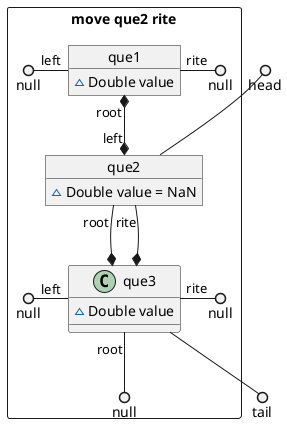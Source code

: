 @startuml

package "move que2 rite" <<Rectangle>>{

    object que1{
        ~ Double value
    }
        null ()- "left" que1
        que1 "rite" -() null

    object que2{
        ~ Double value = NaN
    }
       que2 "root" --* que3

    object que3{
        ~ Double value
    }
        null ()- "left" que3
        que3 "rite" -() null
        que3 "root" --() null

    que1 "root" *--* "left" que2
    que2 "rite" --* que3

}
     head ()-- que2
     que3 --() tail

@enduml